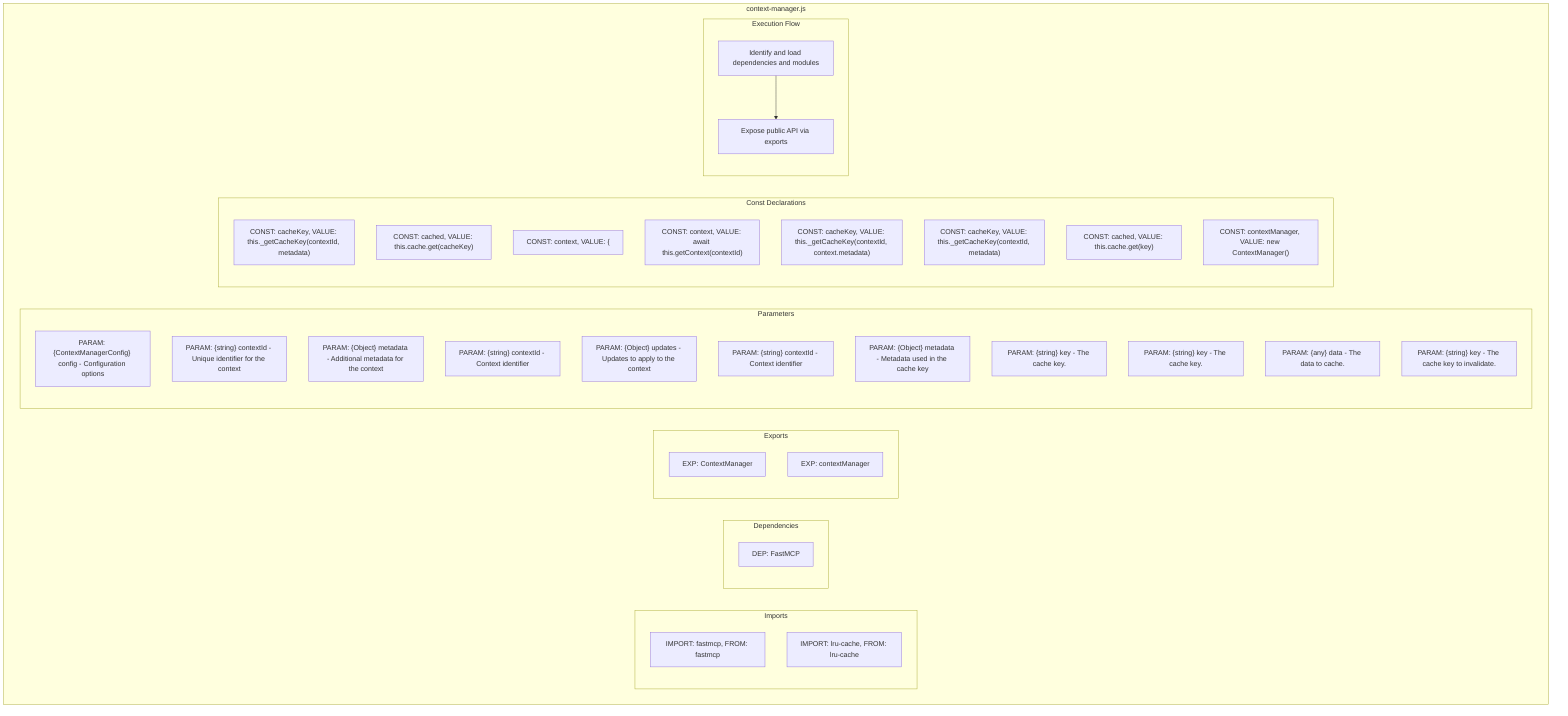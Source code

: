 flowchart TB
    subgraph Imports["Imports"]
        I1["IMPORT: fastmcp, FROM: fastmcp"]
        I2["IMPORT: lru-cache, FROM: lru-cache"]
    end
    subgraph Dependencies["Dependencies"]
        D1["DEP: FastMCP"]
    end
    subgraph Exports["Exports"]
        E1["EXP: ContextManager"]
        E2["EXP: contextManager"]
    end
    subgraph Parameters["Parameters"]
        P1["PARAM: {ContextManagerConfig} config - Configuration options"]
        P2["PARAM: {string} contextId - Unique identifier for the context"]
        P3["PARAM: {Object} metadata - Additional metadata for the context"]
        P4["PARAM: {string} contextId - Context identifier"]
        P5["PARAM: {Object} updates - Updates to apply to the context"]
        P6["PARAM: {string} contextId - Context identifier"]
        P7["PARAM: {Object} metadata - Metadata used in the cache key"]
        P8["PARAM: {string} key - The cache key."]
        P9["PARAM: {string} key - The cache key."]
        P10["PARAM: {any} data - The data to cache."]
        P11["PARAM: {string} key - The cache key to invalidate."]
    end
    subgraph Constants["Const Declarations"]
        C1["CONST: cacheKey, VALUE: this._getCacheKey(contextId, metadata)"]
        C2["CONST: cached, VALUE: this.cache.get(cacheKey)"]
        C3["CONST: context, VALUE: {"]
        C4["CONST: context, VALUE: await this.getContext(contextId)"]
        C5["CONST: cacheKey, VALUE: this._getCacheKey(contextId, context.metadata)"]
        C6["CONST: cacheKey, VALUE: this._getCacheKey(contextId, metadata)"]
        C7["CONST: cached, VALUE: this.cache.get(key)"]
        C8["CONST: contextManager, VALUE: new ContextManager()"]
    end
    subgraph ExecutionFlow["Execution Flow"]
        FL1["Identify and load dependencies and modules"]
        FL2["Expose public API via exports"]
    end
    subgraph FileName["context-manager.js"]
        Imports
        Dependencies
        Exports
        Parameters
        Constants
        ExecutionFlow
    end
    FL1 --> FL2
